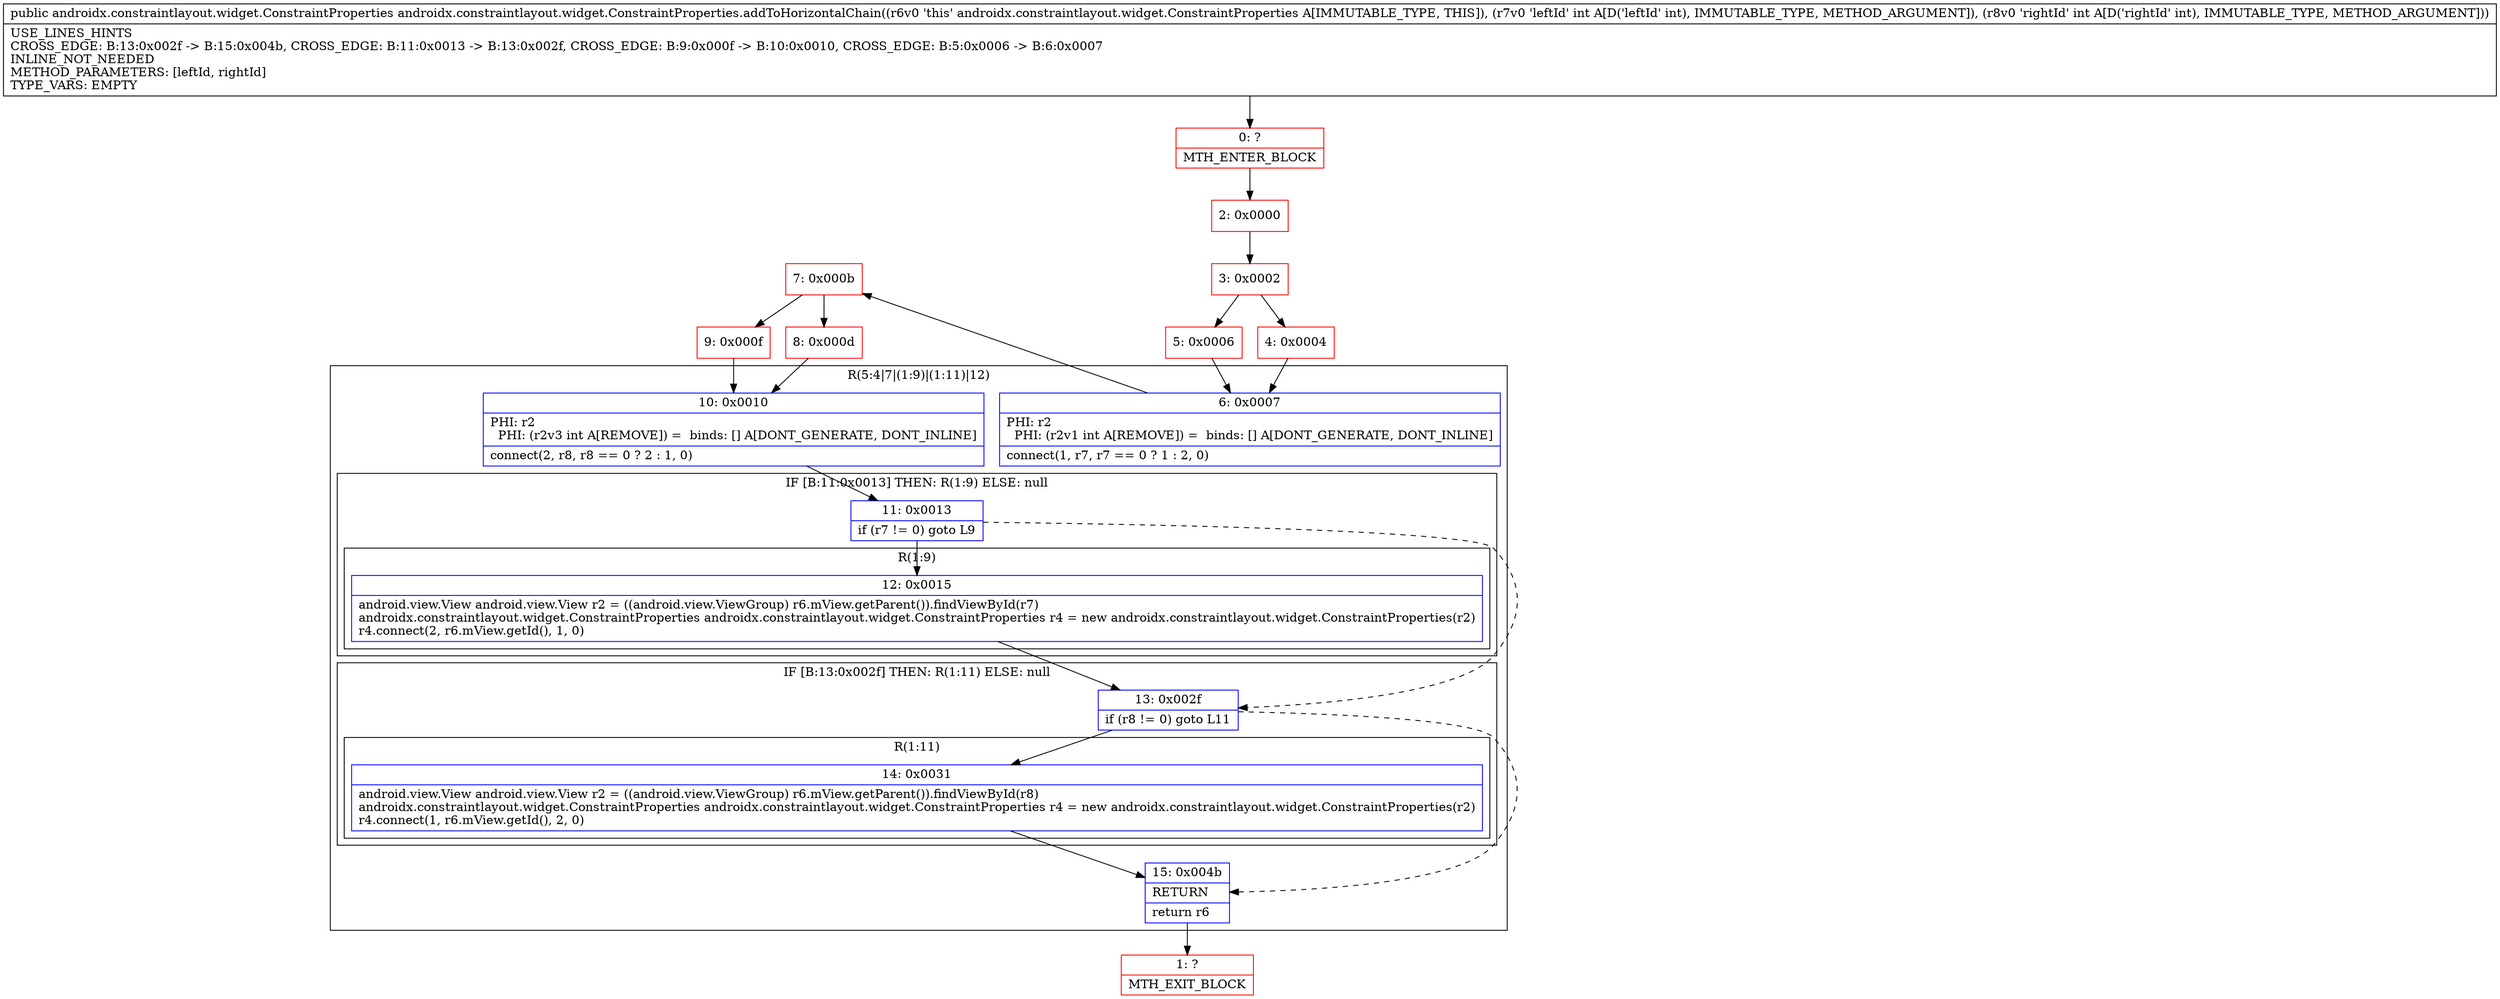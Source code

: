 digraph "CFG forandroidx.constraintlayout.widget.ConstraintProperties.addToHorizontalChain(II)Landroidx\/constraintlayout\/widget\/ConstraintProperties;" {
subgraph cluster_Region_1747594358 {
label = "R(5:4|7|(1:9)|(1:11)|12)";
node [shape=record,color=blue];
Node_6 [shape=record,label="{6\:\ 0x0007|PHI: r2 \l  PHI: (r2v1 int A[REMOVE]) =  binds: [] A[DONT_GENERATE, DONT_INLINE]\l|connect(1, r7, r7 == 0 ? 1 : 2, 0)\l}"];
Node_10 [shape=record,label="{10\:\ 0x0010|PHI: r2 \l  PHI: (r2v3 int A[REMOVE]) =  binds: [] A[DONT_GENERATE, DONT_INLINE]\l|connect(2, r8, r8 == 0 ? 2 : 1, 0)\l}"];
subgraph cluster_IfRegion_1941994195 {
label = "IF [B:11:0x0013] THEN: R(1:9) ELSE: null";
node [shape=record,color=blue];
Node_11 [shape=record,label="{11\:\ 0x0013|if (r7 != 0) goto L9\l}"];
subgraph cluster_Region_453595123 {
label = "R(1:9)";
node [shape=record,color=blue];
Node_12 [shape=record,label="{12\:\ 0x0015|android.view.View android.view.View r2 = ((android.view.ViewGroup) r6.mView.getParent()).findViewById(r7)\landroidx.constraintlayout.widget.ConstraintProperties androidx.constraintlayout.widget.ConstraintProperties r4 = new androidx.constraintlayout.widget.ConstraintProperties(r2)\lr4.connect(2, r6.mView.getId(), 1, 0)\l}"];
}
}
subgraph cluster_IfRegion_2037087924 {
label = "IF [B:13:0x002f] THEN: R(1:11) ELSE: null";
node [shape=record,color=blue];
Node_13 [shape=record,label="{13\:\ 0x002f|if (r8 != 0) goto L11\l}"];
subgraph cluster_Region_1894121940 {
label = "R(1:11)";
node [shape=record,color=blue];
Node_14 [shape=record,label="{14\:\ 0x0031|android.view.View android.view.View r2 = ((android.view.ViewGroup) r6.mView.getParent()).findViewById(r8)\landroidx.constraintlayout.widget.ConstraintProperties androidx.constraintlayout.widget.ConstraintProperties r4 = new androidx.constraintlayout.widget.ConstraintProperties(r2)\lr4.connect(1, r6.mView.getId(), 2, 0)\l}"];
}
}
Node_15 [shape=record,label="{15\:\ 0x004b|RETURN\l|return r6\l}"];
}
Node_0 [shape=record,color=red,label="{0\:\ ?|MTH_ENTER_BLOCK\l}"];
Node_2 [shape=record,color=red,label="{2\:\ 0x0000}"];
Node_3 [shape=record,color=red,label="{3\:\ 0x0002}"];
Node_4 [shape=record,color=red,label="{4\:\ 0x0004}"];
Node_7 [shape=record,color=red,label="{7\:\ 0x000b}"];
Node_8 [shape=record,color=red,label="{8\:\ 0x000d}"];
Node_1 [shape=record,color=red,label="{1\:\ ?|MTH_EXIT_BLOCK\l}"];
Node_9 [shape=record,color=red,label="{9\:\ 0x000f}"];
Node_5 [shape=record,color=red,label="{5\:\ 0x0006}"];
MethodNode[shape=record,label="{public androidx.constraintlayout.widget.ConstraintProperties androidx.constraintlayout.widget.ConstraintProperties.addToHorizontalChain((r6v0 'this' androidx.constraintlayout.widget.ConstraintProperties A[IMMUTABLE_TYPE, THIS]), (r7v0 'leftId' int A[D('leftId' int), IMMUTABLE_TYPE, METHOD_ARGUMENT]), (r8v0 'rightId' int A[D('rightId' int), IMMUTABLE_TYPE, METHOD_ARGUMENT]))  | USE_LINES_HINTS\lCROSS_EDGE: B:13:0x002f \-\> B:15:0x004b, CROSS_EDGE: B:11:0x0013 \-\> B:13:0x002f, CROSS_EDGE: B:9:0x000f \-\> B:10:0x0010, CROSS_EDGE: B:5:0x0006 \-\> B:6:0x0007\lINLINE_NOT_NEEDED\lMETHOD_PARAMETERS: [leftId, rightId]\lTYPE_VARS: EMPTY\l}"];
MethodNode -> Node_0;Node_6 -> Node_7;
Node_10 -> Node_11;
Node_11 -> Node_12;
Node_11 -> Node_13[style=dashed];
Node_12 -> Node_13;
Node_13 -> Node_14;
Node_13 -> Node_15[style=dashed];
Node_14 -> Node_15;
Node_15 -> Node_1;
Node_0 -> Node_2;
Node_2 -> Node_3;
Node_3 -> Node_4;
Node_3 -> Node_5;
Node_4 -> Node_6;
Node_7 -> Node_8;
Node_7 -> Node_9;
Node_8 -> Node_10;
Node_9 -> Node_10;
Node_5 -> Node_6;
}

